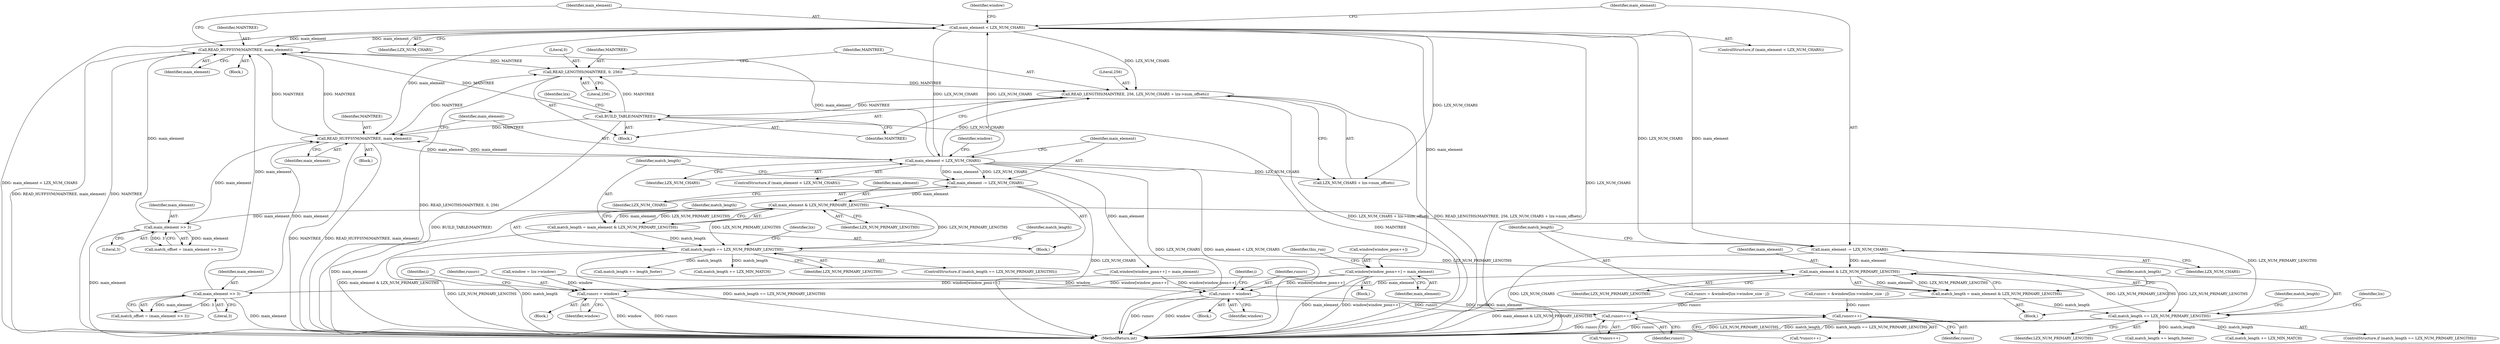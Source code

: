 digraph "0_libmspack_18b6a2cc0b87536015bedd4f7763e6b02d5aa4f3@array" {
"1001083" [label="(Call,window[window_posn++] = main_element)"];
"1001079" [label="(Call,main_element < LZX_NUM_CHARS)"];
"1001075" [label="(Call,READ_HUFFSYM(MAINTREE, main_element))"];
"1000555" [label="(Call,BUILD_TABLE(MAINTREE))"];
"1000547" [label="(Call,READ_LENGTHS(MAINTREE, 256, LZX_NUM_CHARS + lzx->num_offsets))"];
"1000543" [label="(Call,READ_LENGTHS(MAINTREE, 0, 256))"];
"1000731" [label="(Call,READ_HUFFSYM(MAINTREE, main_element))"];
"1001129" [label="(Call,main_element >> 3)"];
"1001098" [label="(Call,main_element & LZX_NUM_PRIMARY_LENGTHS)"];
"1001093" [label="(Call,main_element -= LZX_NUM_CHARS)"];
"1001102" [label="(Call,match_length == LZX_NUM_PRIMARY_LENGTHS)"];
"1001096" [label="(Call,match_length = main_element & LZX_NUM_PRIMARY_LENGTHS)"];
"1000758" [label="(Call,match_length == LZX_NUM_PRIMARY_LENGTHS)"];
"1000752" [label="(Call,match_length = main_element & LZX_NUM_PRIMARY_LENGTHS)"];
"1000754" [label="(Call,main_element & LZX_NUM_PRIMARY_LENGTHS)"];
"1000749" [label="(Call,main_element -= LZX_NUM_CHARS)"];
"1000735" [label="(Call,main_element < LZX_NUM_CHARS)"];
"1000785" [label="(Call,main_element >> 3)"];
"1001028" [label="(Call,runsrc = window)"];
"1001041" [label="(Call,runsrc++)"];
"1001404" [label="(Call,runsrc = window)"];
"1001417" [label="(Call,runsrc++)"];
"1000749" [label="(Call,main_element -= LZX_NUM_CHARS)"];
"1001078" [label="(ControlStructure,if (main_element < LZX_NUM_CHARS))"];
"1000764" [label="(Identifier,lzx)"];
"1001098" [label="(Call,main_element & LZX_NUM_PRIMARY_LENGTHS)"];
"1001094" [label="(Identifier,main_element)"];
"1001417" [label="(Call,runsrc++)"];
"1001074" [label="(Block,)"];
"1000733" [label="(Identifier,main_element)"];
"1001388" [label="(Block,)"];
"1000549" [label="(Literal,256)"];
"1000556" [label="(Identifier,MAINTREE)"];
"1000758" [label="(Call,match_length == LZX_NUM_PRIMARY_LENGTHS)"];
"1000546" [label="(Literal,256)"];
"1000730" [label="(Block,)"];
"1001405" [label="(Identifier,runsrc)"];
"1001012" [label="(Block,)"];
"1001416" [label="(Call,*runsrc++)"];
"1001120" [label="(Call,match_length += length_footer)"];
"1000760" [label="(Identifier,LZX_NUM_PRIMARY_LENGTHS)"];
"1000545" [label="(Literal,0)"];
"1000732" [label="(Identifier,MAINTREE)"];
"1001093" [label="(Call,main_element -= LZX_NUM_CHARS)"];
"1000998" [label="(Call,runsrc = &window[lzx->window_size - j])"];
"1001886" [label="(MethodReturn,int)"];
"1000737" [label="(Identifier,LZX_NUM_CHARS)"];
"1001042" [label="(Identifier,runsrc)"];
"1001099" [label="(Identifier,main_element)"];
"1001079" [label="(Call,main_element < LZX_NUM_CHARS)"];
"1000748" [label="(Block,)"];
"1000735" [label="(Call,main_element < LZX_NUM_CHARS)"];
"1000292" [label="(Call,window = lzx->window)"];
"1000759" [label="(Identifier,match_length)"];
"1001102" [label="(Call,match_length == LZX_NUM_PRIMARY_LENGTHS)"];
"1000518" [label="(Block,)"];
"1001090" [label="(Identifier,this_run)"];
"1001029" [label="(Identifier,runsrc)"];
"1001410" [label="(Identifier,i)"];
"1000750" [label="(Identifier,main_element)"];
"1000786" [label="(Identifier,main_element)"];
"1001034" [label="(Identifier,i)"];
"1000783" [label="(Call,match_offset = (main_element >> 3))"];
"1001097" [label="(Identifier,match_length)"];
"1000755" [label="(Identifier,main_element)"];
"1001095" [label="(Identifier,LZX_NUM_CHARS)"];
"1001374" [label="(Call,runsrc = &window[lzx->window_size - j])"];
"1001077" [label="(Identifier,main_element)"];
"1001085" [label="(Identifier,window)"];
"1001108" [label="(Identifier,lzx)"];
"1001030" [label="(Identifier,window)"];
"1001096" [label="(Call,match_length = main_element & LZX_NUM_PRIMARY_LENGTHS)"];
"1000547" [label="(Call,READ_LENGTHS(MAINTREE, 256, LZX_NUM_CHARS + lzx->num_offsets))"];
"1000561" [label="(Identifier,lzx)"];
"1000785" [label="(Call,main_element >> 3)"];
"1001100" [label="(Identifier,LZX_NUM_PRIMARY_LENGTHS)"];
"1000780" [label="(Identifier,match_length)"];
"1001082" [label="(Block,)"];
"1000555" [label="(Call,BUILD_TABLE(MAINTREE))"];
"1001081" [label="(Identifier,LZX_NUM_CHARS)"];
"1000739" [label="(Call,window[window_posn++] = main_element)"];
"1000548" [label="(Identifier,MAINTREE)"];
"1000734" [label="(ControlStructure,if (main_element < LZX_NUM_CHARS))"];
"1000776" [label="(Call,match_length += length_footer)"];
"1000731" [label="(Call,READ_HUFFSYM(MAINTREE, main_element))"];
"1000543" [label="(Call,READ_LENGTHS(MAINTREE, 0, 256))"];
"1001123" [label="(Call,match_length += LZX_MIN_MATCH)"];
"1000756" [label="(Identifier,LZX_NUM_PRIMARY_LENGTHS)"];
"1000736" [label="(Identifier,main_element)"];
"1001404" [label="(Call,runsrc = window)"];
"1001103" [label="(Identifier,match_length)"];
"1001127" [label="(Call,match_offset = (main_element >> 3))"];
"1001406" [label="(Identifier,window)"];
"1001131" [label="(Literal,3)"];
"1001418" [label="(Identifier,runsrc)"];
"1001040" [label="(Call,*runsrc++)"];
"1001028" [label="(Call,runsrc = window)"];
"1000550" [label="(Call,LZX_NUM_CHARS + lzx->num_offsets)"];
"1000544" [label="(Identifier,MAINTREE)"];
"1000779" [label="(Call,match_length += LZX_MIN_MATCH)"];
"1001084" [label="(Call,window[window_posn++])"];
"1000757" [label="(ControlStructure,if (match_length == LZX_NUM_PRIMARY_LENGTHS))"];
"1001041" [label="(Call,runsrc++)"];
"1001101" [label="(ControlStructure,if (match_length == LZX_NUM_PRIMARY_LENGTHS))"];
"1001083" [label="(Call,window[window_posn++] = main_element)"];
"1000752" [label="(Call,match_length = main_element & LZX_NUM_PRIMARY_LENGTHS)"];
"1001092" [label="(Block,)"];
"1000741" [label="(Identifier,window)"];
"1001080" [label="(Identifier,main_element)"];
"1001104" [label="(Identifier,LZX_NUM_PRIMARY_LENGTHS)"];
"1000787" [label="(Literal,3)"];
"1001124" [label="(Identifier,match_length)"];
"1001088" [label="(Identifier,main_element)"];
"1000751" [label="(Identifier,LZX_NUM_CHARS)"];
"1000753" [label="(Identifier,match_length)"];
"1001129" [label="(Call,main_element >> 3)"];
"1000754" [label="(Call,main_element & LZX_NUM_PRIMARY_LENGTHS)"];
"1001075" [label="(Call,READ_HUFFSYM(MAINTREE, main_element))"];
"1001130" [label="(Identifier,main_element)"];
"1001076" [label="(Identifier,MAINTREE)"];
"1001083" -> "1001082"  [label="AST: "];
"1001083" -> "1001088"  [label="CFG: "];
"1001084" -> "1001083"  [label="AST: "];
"1001088" -> "1001083"  [label="AST: "];
"1001090" -> "1001083"  [label="CFG: "];
"1001083" -> "1001886"  [label="DDG: main_element"];
"1001083" -> "1001886"  [label="DDG: window[window_posn++]"];
"1001083" -> "1001028"  [label="DDG: window[window_posn++]"];
"1001079" -> "1001083"  [label="DDG: main_element"];
"1001083" -> "1001404"  [label="DDG: window[window_posn++]"];
"1001079" -> "1001078"  [label="AST: "];
"1001079" -> "1001081"  [label="CFG: "];
"1001080" -> "1001079"  [label="AST: "];
"1001081" -> "1001079"  [label="AST: "];
"1001085" -> "1001079"  [label="CFG: "];
"1001094" -> "1001079"  [label="CFG: "];
"1001079" -> "1001886"  [label="DDG: main_element < LZX_NUM_CHARS"];
"1001079" -> "1001886"  [label="DDG: LZX_NUM_CHARS"];
"1001079" -> "1000547"  [label="DDG: LZX_NUM_CHARS"];
"1001079" -> "1000550"  [label="DDG: LZX_NUM_CHARS"];
"1001079" -> "1000731"  [label="DDG: main_element"];
"1001079" -> "1000735"  [label="DDG: LZX_NUM_CHARS"];
"1001079" -> "1001075"  [label="DDG: main_element"];
"1001075" -> "1001079"  [label="DDG: main_element"];
"1000735" -> "1001079"  [label="DDG: LZX_NUM_CHARS"];
"1001079" -> "1001093"  [label="DDG: LZX_NUM_CHARS"];
"1001079" -> "1001093"  [label="DDG: main_element"];
"1001075" -> "1001074"  [label="AST: "];
"1001075" -> "1001077"  [label="CFG: "];
"1001076" -> "1001075"  [label="AST: "];
"1001077" -> "1001075"  [label="AST: "];
"1001080" -> "1001075"  [label="CFG: "];
"1001075" -> "1001886"  [label="DDG: READ_HUFFSYM(MAINTREE, main_element)"];
"1001075" -> "1001886"  [label="DDG: MAINTREE"];
"1001075" -> "1000543"  [label="DDG: MAINTREE"];
"1001075" -> "1000731"  [label="DDG: MAINTREE"];
"1000555" -> "1001075"  [label="DDG: MAINTREE"];
"1000731" -> "1001075"  [label="DDG: MAINTREE"];
"1001129" -> "1001075"  [label="DDG: main_element"];
"1000785" -> "1001075"  [label="DDG: main_element"];
"1000735" -> "1001075"  [label="DDG: main_element"];
"1000555" -> "1000518"  [label="AST: "];
"1000555" -> "1000556"  [label="CFG: "];
"1000556" -> "1000555"  [label="AST: "];
"1000561" -> "1000555"  [label="CFG: "];
"1000555" -> "1001886"  [label="DDG: BUILD_TABLE(MAINTREE)"];
"1000555" -> "1001886"  [label="DDG: MAINTREE"];
"1000555" -> "1000543"  [label="DDG: MAINTREE"];
"1000547" -> "1000555"  [label="DDG: MAINTREE"];
"1000555" -> "1000731"  [label="DDG: MAINTREE"];
"1000547" -> "1000518"  [label="AST: "];
"1000547" -> "1000550"  [label="CFG: "];
"1000548" -> "1000547"  [label="AST: "];
"1000549" -> "1000547"  [label="AST: "];
"1000550" -> "1000547"  [label="AST: "];
"1000556" -> "1000547"  [label="CFG: "];
"1000547" -> "1001886"  [label="DDG: LZX_NUM_CHARS + lzx->num_offsets"];
"1000547" -> "1001886"  [label="DDG: READ_LENGTHS(MAINTREE, 256, LZX_NUM_CHARS + lzx->num_offsets)"];
"1000543" -> "1000547"  [label="DDG: MAINTREE"];
"1000735" -> "1000547"  [label="DDG: LZX_NUM_CHARS"];
"1000543" -> "1000518"  [label="AST: "];
"1000543" -> "1000546"  [label="CFG: "];
"1000544" -> "1000543"  [label="AST: "];
"1000545" -> "1000543"  [label="AST: "];
"1000546" -> "1000543"  [label="AST: "];
"1000548" -> "1000543"  [label="CFG: "];
"1000543" -> "1001886"  [label="DDG: READ_LENGTHS(MAINTREE, 0, 256)"];
"1000731" -> "1000543"  [label="DDG: MAINTREE"];
"1000731" -> "1000730"  [label="AST: "];
"1000731" -> "1000733"  [label="CFG: "];
"1000732" -> "1000731"  [label="AST: "];
"1000733" -> "1000731"  [label="AST: "];
"1000736" -> "1000731"  [label="CFG: "];
"1000731" -> "1001886"  [label="DDG: READ_HUFFSYM(MAINTREE, main_element)"];
"1000731" -> "1001886"  [label="DDG: MAINTREE"];
"1001129" -> "1000731"  [label="DDG: main_element"];
"1000785" -> "1000731"  [label="DDG: main_element"];
"1000735" -> "1000731"  [label="DDG: main_element"];
"1000731" -> "1000735"  [label="DDG: main_element"];
"1001129" -> "1001127"  [label="AST: "];
"1001129" -> "1001131"  [label="CFG: "];
"1001130" -> "1001129"  [label="AST: "];
"1001131" -> "1001129"  [label="AST: "];
"1001127" -> "1001129"  [label="CFG: "];
"1001129" -> "1001886"  [label="DDG: main_element"];
"1001129" -> "1001127"  [label="DDG: main_element"];
"1001129" -> "1001127"  [label="DDG: 3"];
"1001098" -> "1001129"  [label="DDG: main_element"];
"1001098" -> "1001096"  [label="AST: "];
"1001098" -> "1001100"  [label="CFG: "];
"1001099" -> "1001098"  [label="AST: "];
"1001100" -> "1001098"  [label="AST: "];
"1001096" -> "1001098"  [label="CFG: "];
"1001098" -> "1001886"  [label="DDG: main_element"];
"1001098" -> "1001096"  [label="DDG: main_element"];
"1001098" -> "1001096"  [label="DDG: LZX_NUM_PRIMARY_LENGTHS"];
"1001093" -> "1001098"  [label="DDG: main_element"];
"1001102" -> "1001098"  [label="DDG: LZX_NUM_PRIMARY_LENGTHS"];
"1000758" -> "1001098"  [label="DDG: LZX_NUM_PRIMARY_LENGTHS"];
"1001098" -> "1001102"  [label="DDG: LZX_NUM_PRIMARY_LENGTHS"];
"1001093" -> "1001092"  [label="AST: "];
"1001093" -> "1001095"  [label="CFG: "];
"1001094" -> "1001093"  [label="AST: "];
"1001095" -> "1001093"  [label="AST: "];
"1001097" -> "1001093"  [label="CFG: "];
"1001093" -> "1001886"  [label="DDG: LZX_NUM_CHARS"];
"1001102" -> "1001101"  [label="AST: "];
"1001102" -> "1001104"  [label="CFG: "];
"1001103" -> "1001102"  [label="AST: "];
"1001104" -> "1001102"  [label="AST: "];
"1001108" -> "1001102"  [label="CFG: "];
"1001124" -> "1001102"  [label="CFG: "];
"1001102" -> "1001886"  [label="DDG: LZX_NUM_PRIMARY_LENGTHS"];
"1001102" -> "1001886"  [label="DDG: match_length"];
"1001102" -> "1001886"  [label="DDG: match_length == LZX_NUM_PRIMARY_LENGTHS"];
"1001102" -> "1000754"  [label="DDG: LZX_NUM_PRIMARY_LENGTHS"];
"1001096" -> "1001102"  [label="DDG: match_length"];
"1001102" -> "1001120"  [label="DDG: match_length"];
"1001102" -> "1001123"  [label="DDG: match_length"];
"1001096" -> "1001092"  [label="AST: "];
"1001097" -> "1001096"  [label="AST: "];
"1001103" -> "1001096"  [label="CFG: "];
"1001096" -> "1001886"  [label="DDG: main_element & LZX_NUM_PRIMARY_LENGTHS"];
"1000758" -> "1000757"  [label="AST: "];
"1000758" -> "1000760"  [label="CFG: "];
"1000759" -> "1000758"  [label="AST: "];
"1000760" -> "1000758"  [label="AST: "];
"1000764" -> "1000758"  [label="CFG: "];
"1000780" -> "1000758"  [label="CFG: "];
"1000758" -> "1001886"  [label="DDG: match_length == LZX_NUM_PRIMARY_LENGTHS"];
"1000758" -> "1001886"  [label="DDG: LZX_NUM_PRIMARY_LENGTHS"];
"1000758" -> "1001886"  [label="DDG: match_length"];
"1000758" -> "1000754"  [label="DDG: LZX_NUM_PRIMARY_LENGTHS"];
"1000752" -> "1000758"  [label="DDG: match_length"];
"1000754" -> "1000758"  [label="DDG: LZX_NUM_PRIMARY_LENGTHS"];
"1000758" -> "1000776"  [label="DDG: match_length"];
"1000758" -> "1000779"  [label="DDG: match_length"];
"1000752" -> "1000748"  [label="AST: "];
"1000752" -> "1000754"  [label="CFG: "];
"1000753" -> "1000752"  [label="AST: "];
"1000754" -> "1000752"  [label="AST: "];
"1000759" -> "1000752"  [label="CFG: "];
"1000752" -> "1001886"  [label="DDG: main_element & LZX_NUM_PRIMARY_LENGTHS"];
"1000754" -> "1000752"  [label="DDG: main_element"];
"1000754" -> "1000752"  [label="DDG: LZX_NUM_PRIMARY_LENGTHS"];
"1000754" -> "1000756"  [label="CFG: "];
"1000755" -> "1000754"  [label="AST: "];
"1000756" -> "1000754"  [label="AST: "];
"1000754" -> "1001886"  [label="DDG: main_element"];
"1000749" -> "1000754"  [label="DDG: main_element"];
"1000754" -> "1000785"  [label="DDG: main_element"];
"1000749" -> "1000748"  [label="AST: "];
"1000749" -> "1000751"  [label="CFG: "];
"1000750" -> "1000749"  [label="AST: "];
"1000751" -> "1000749"  [label="AST: "];
"1000753" -> "1000749"  [label="CFG: "];
"1000749" -> "1001886"  [label="DDG: LZX_NUM_CHARS"];
"1000735" -> "1000749"  [label="DDG: LZX_NUM_CHARS"];
"1000735" -> "1000749"  [label="DDG: main_element"];
"1000735" -> "1000734"  [label="AST: "];
"1000735" -> "1000737"  [label="CFG: "];
"1000736" -> "1000735"  [label="AST: "];
"1000737" -> "1000735"  [label="AST: "];
"1000741" -> "1000735"  [label="CFG: "];
"1000750" -> "1000735"  [label="CFG: "];
"1000735" -> "1001886"  [label="DDG: main_element < LZX_NUM_CHARS"];
"1000735" -> "1001886"  [label="DDG: LZX_NUM_CHARS"];
"1000735" -> "1000550"  [label="DDG: LZX_NUM_CHARS"];
"1000735" -> "1000739"  [label="DDG: main_element"];
"1000785" -> "1000783"  [label="AST: "];
"1000785" -> "1000787"  [label="CFG: "];
"1000786" -> "1000785"  [label="AST: "];
"1000787" -> "1000785"  [label="AST: "];
"1000783" -> "1000785"  [label="CFG: "];
"1000785" -> "1001886"  [label="DDG: main_element"];
"1000785" -> "1000783"  [label="DDG: main_element"];
"1000785" -> "1000783"  [label="DDG: 3"];
"1001028" -> "1001012"  [label="AST: "];
"1001028" -> "1001030"  [label="CFG: "];
"1001029" -> "1001028"  [label="AST: "];
"1001030" -> "1001028"  [label="AST: "];
"1001034" -> "1001028"  [label="CFG: "];
"1001028" -> "1001886"  [label="DDG: window"];
"1001028" -> "1001886"  [label="DDG: runsrc"];
"1000292" -> "1001028"  [label="DDG: window"];
"1000739" -> "1001028"  [label="DDG: window[window_posn++]"];
"1001028" -> "1001041"  [label="DDG: runsrc"];
"1001041" -> "1001040"  [label="AST: "];
"1001041" -> "1001042"  [label="CFG: "];
"1001042" -> "1001041"  [label="AST: "];
"1001040" -> "1001041"  [label="CFG: "];
"1001041" -> "1001886"  [label="DDG: runsrc"];
"1000998" -> "1001041"  [label="DDG: runsrc"];
"1001404" -> "1001388"  [label="AST: "];
"1001404" -> "1001406"  [label="CFG: "];
"1001405" -> "1001404"  [label="AST: "];
"1001406" -> "1001404"  [label="AST: "];
"1001410" -> "1001404"  [label="CFG: "];
"1001404" -> "1001886"  [label="DDG: runsrc"];
"1001404" -> "1001886"  [label="DDG: window"];
"1000292" -> "1001404"  [label="DDG: window"];
"1000739" -> "1001404"  [label="DDG: window[window_posn++]"];
"1001404" -> "1001417"  [label="DDG: runsrc"];
"1001417" -> "1001416"  [label="AST: "];
"1001417" -> "1001418"  [label="CFG: "];
"1001418" -> "1001417"  [label="AST: "];
"1001416" -> "1001417"  [label="CFG: "];
"1001417" -> "1001886"  [label="DDG: runsrc"];
"1001374" -> "1001417"  [label="DDG: runsrc"];
}
